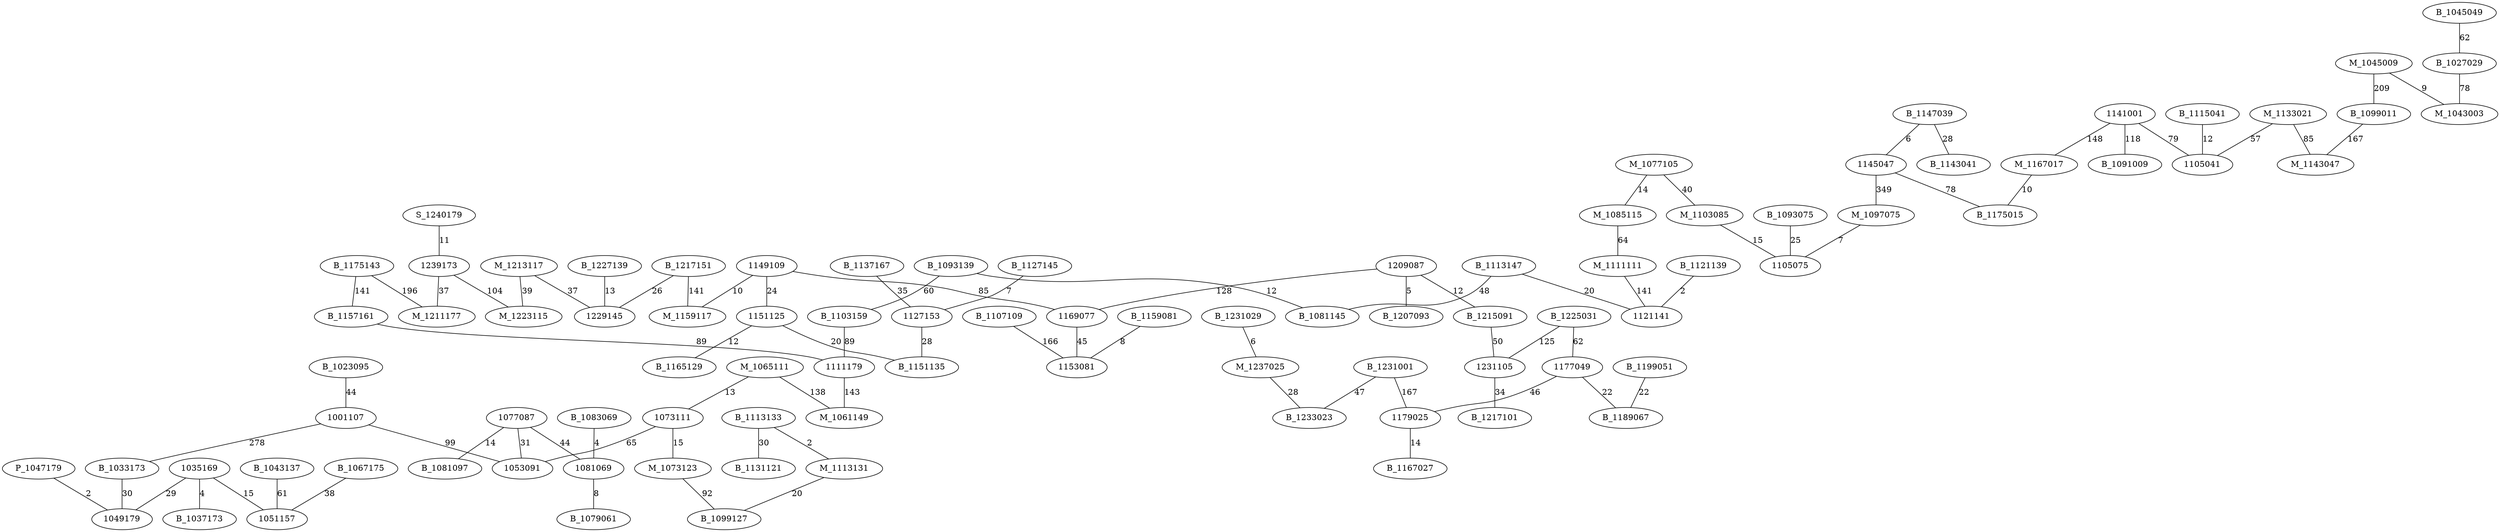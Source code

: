 graph chemin {

	P_1047179 -- 1049179 [label=2]
	B_1225031 -- 1231105 [label=125]
	B_1225031 -- 1177049 [label=62]
	B_1045049 -- B_1027029 [label=62]
	B_1137167 -- 1127153 [label=35]
	M_1045009 -- M_1043003 [label=9]
	M_1045009 -- B_1099011 [label=209]
	1149109 -- M_1159117 [label=10]
	1149109 -- 1169077 [label=85]
	1149109 -- 1151125 [label=24]
	1209087 -- B_1215091 [label=12]
	1209087 -- 1169077 [label=128]
	1209087 -- B_1207093 [label=5]
	B_1107109 -- 1153081 [label=166]
	M_1077105 -- M_1103085 [label=40]
	M_1077105 -- M_1085115 [label=14]
	1141001 -- M_1167017 [label=148]
	1141001 -- B_1091009 [label=118]
	1141001 -- 1105041 [label=79]
	B_1175143 -- M_1211177 [label=196]
	B_1175143 -- B_1157161 [label=141]
	B_1227139 -- 1229145 [label=13]
	S_1240179 -- 1239173 [label=11]
	M_1085115 -- M_1111111 [label=64]
	1077087 -- B_1081097 [label=14]
	1077087 -- 1053091 [label=31]
	1077087 -- 1081069 [label=44]
	1177049 -- 1179025 [label=46]
	1177049 -- B_1189067 [label=22]
	1035169 -- 1051157 [label=15]
	1035169 -- 1049179 [label=29]
	1035169 -- B_1037173 [label=4]
	B_1023095 -- 1001107 [label=44]
	1001107 -- B_1033173 [label=278]
	1001107 -- 1053091 [label=99]
	B_1231029 -- M_1237025 [label=6]
	B_1147039 -- B_1143041 [label=28]
	B_1147039 -- 1145047 [label=6]
	B_1033173 -- 1049179 [label=30]
	B_1115041 -- 1105041 [label=12]
	B_1127145 -- 1127153 [label=7]
	M_1213117 -- M_1223115 [label=39]
	M_1213117 -- 1229145 [label=37]
	1145047 -- M_1097075 [label=349]
	1145047 -- B_1175015 [label=78]
	B_1093139 -- B_1081145 [label=12]
	B_1093139 -- B_1103159 [label=60]
	1127153 -- B_1151135 [label=28]
	B_1231001 -- B_1233023 [label=47]
	B_1231001 -- 1179025 [label=167]
	1179025 -- B_1167027 [label=14]
	B_1083069 -- 1081069 [label=4]
	M_1097075 -- 1105075 [label=7]
	B_1027029 -- M_1043003 [label=78]
	M_1167017 -- B_1175015 [label=10]
	B_1103159 -- 1111179 [label=89]
	M_1133021 -- M_1143047 [label=85]
	M_1133021 -- 1105041 [label=57]
	B_1199051 -- B_1189067 [label=22]
	M_1237025 -- B_1233023 [label=28]
	1239173 -- M_1223115 [label=104]
	1239173 -- M_1211177 [label=37]
	1081069 -- B_1079061 [label=8]
	B_1157161 -- 1111179 [label=89]
	B_1215091 -- 1231105 [label=50]
	B_1159081 -- 1153081 [label=8]
	M_1065111 -- M_1061149 [label=138]
	M_1065111 -- 1073111 [label=13]
	B_1113133 -- M_1113131 [label=2]
	B_1113133 -- B_1131121 [label=30]
	M_1113131 -- B_1099127 [label=20]
	M_1103085 -- 1105075 [label=15]
	B_1113147 -- B_1081145 [label=48]
	B_1113147 -- 1121141 [label=20]
	1111179 -- M_1061149 [label=143]
	1231105 -- B_1217101 [label=34]
	B_1217151 -- M_1159117 [label=141]
	B_1217151 -- 1229145 [label=26]
	B_1043137 -- 1051157 [label=61]
	B_1093075 -- 1105075 [label=25]
	1169077 -- 1153081 [label=45]
	1073111 -- 1053091 [label=65]
	1073111 -- M_1073123 [label=15]
	B_1067175 -- 1051157 [label=38]
	M_1073123 -- B_1099127 [label=92]
	1151125 -- B_1165129 [label=12]
	1151125 -- B_1151135 [label=20]
	B_1099011 -- M_1143047 [label=167]
	B_1121139 -- 1121141 [label=2]
	M_1111111 -- 1121141 [label=141]

}
